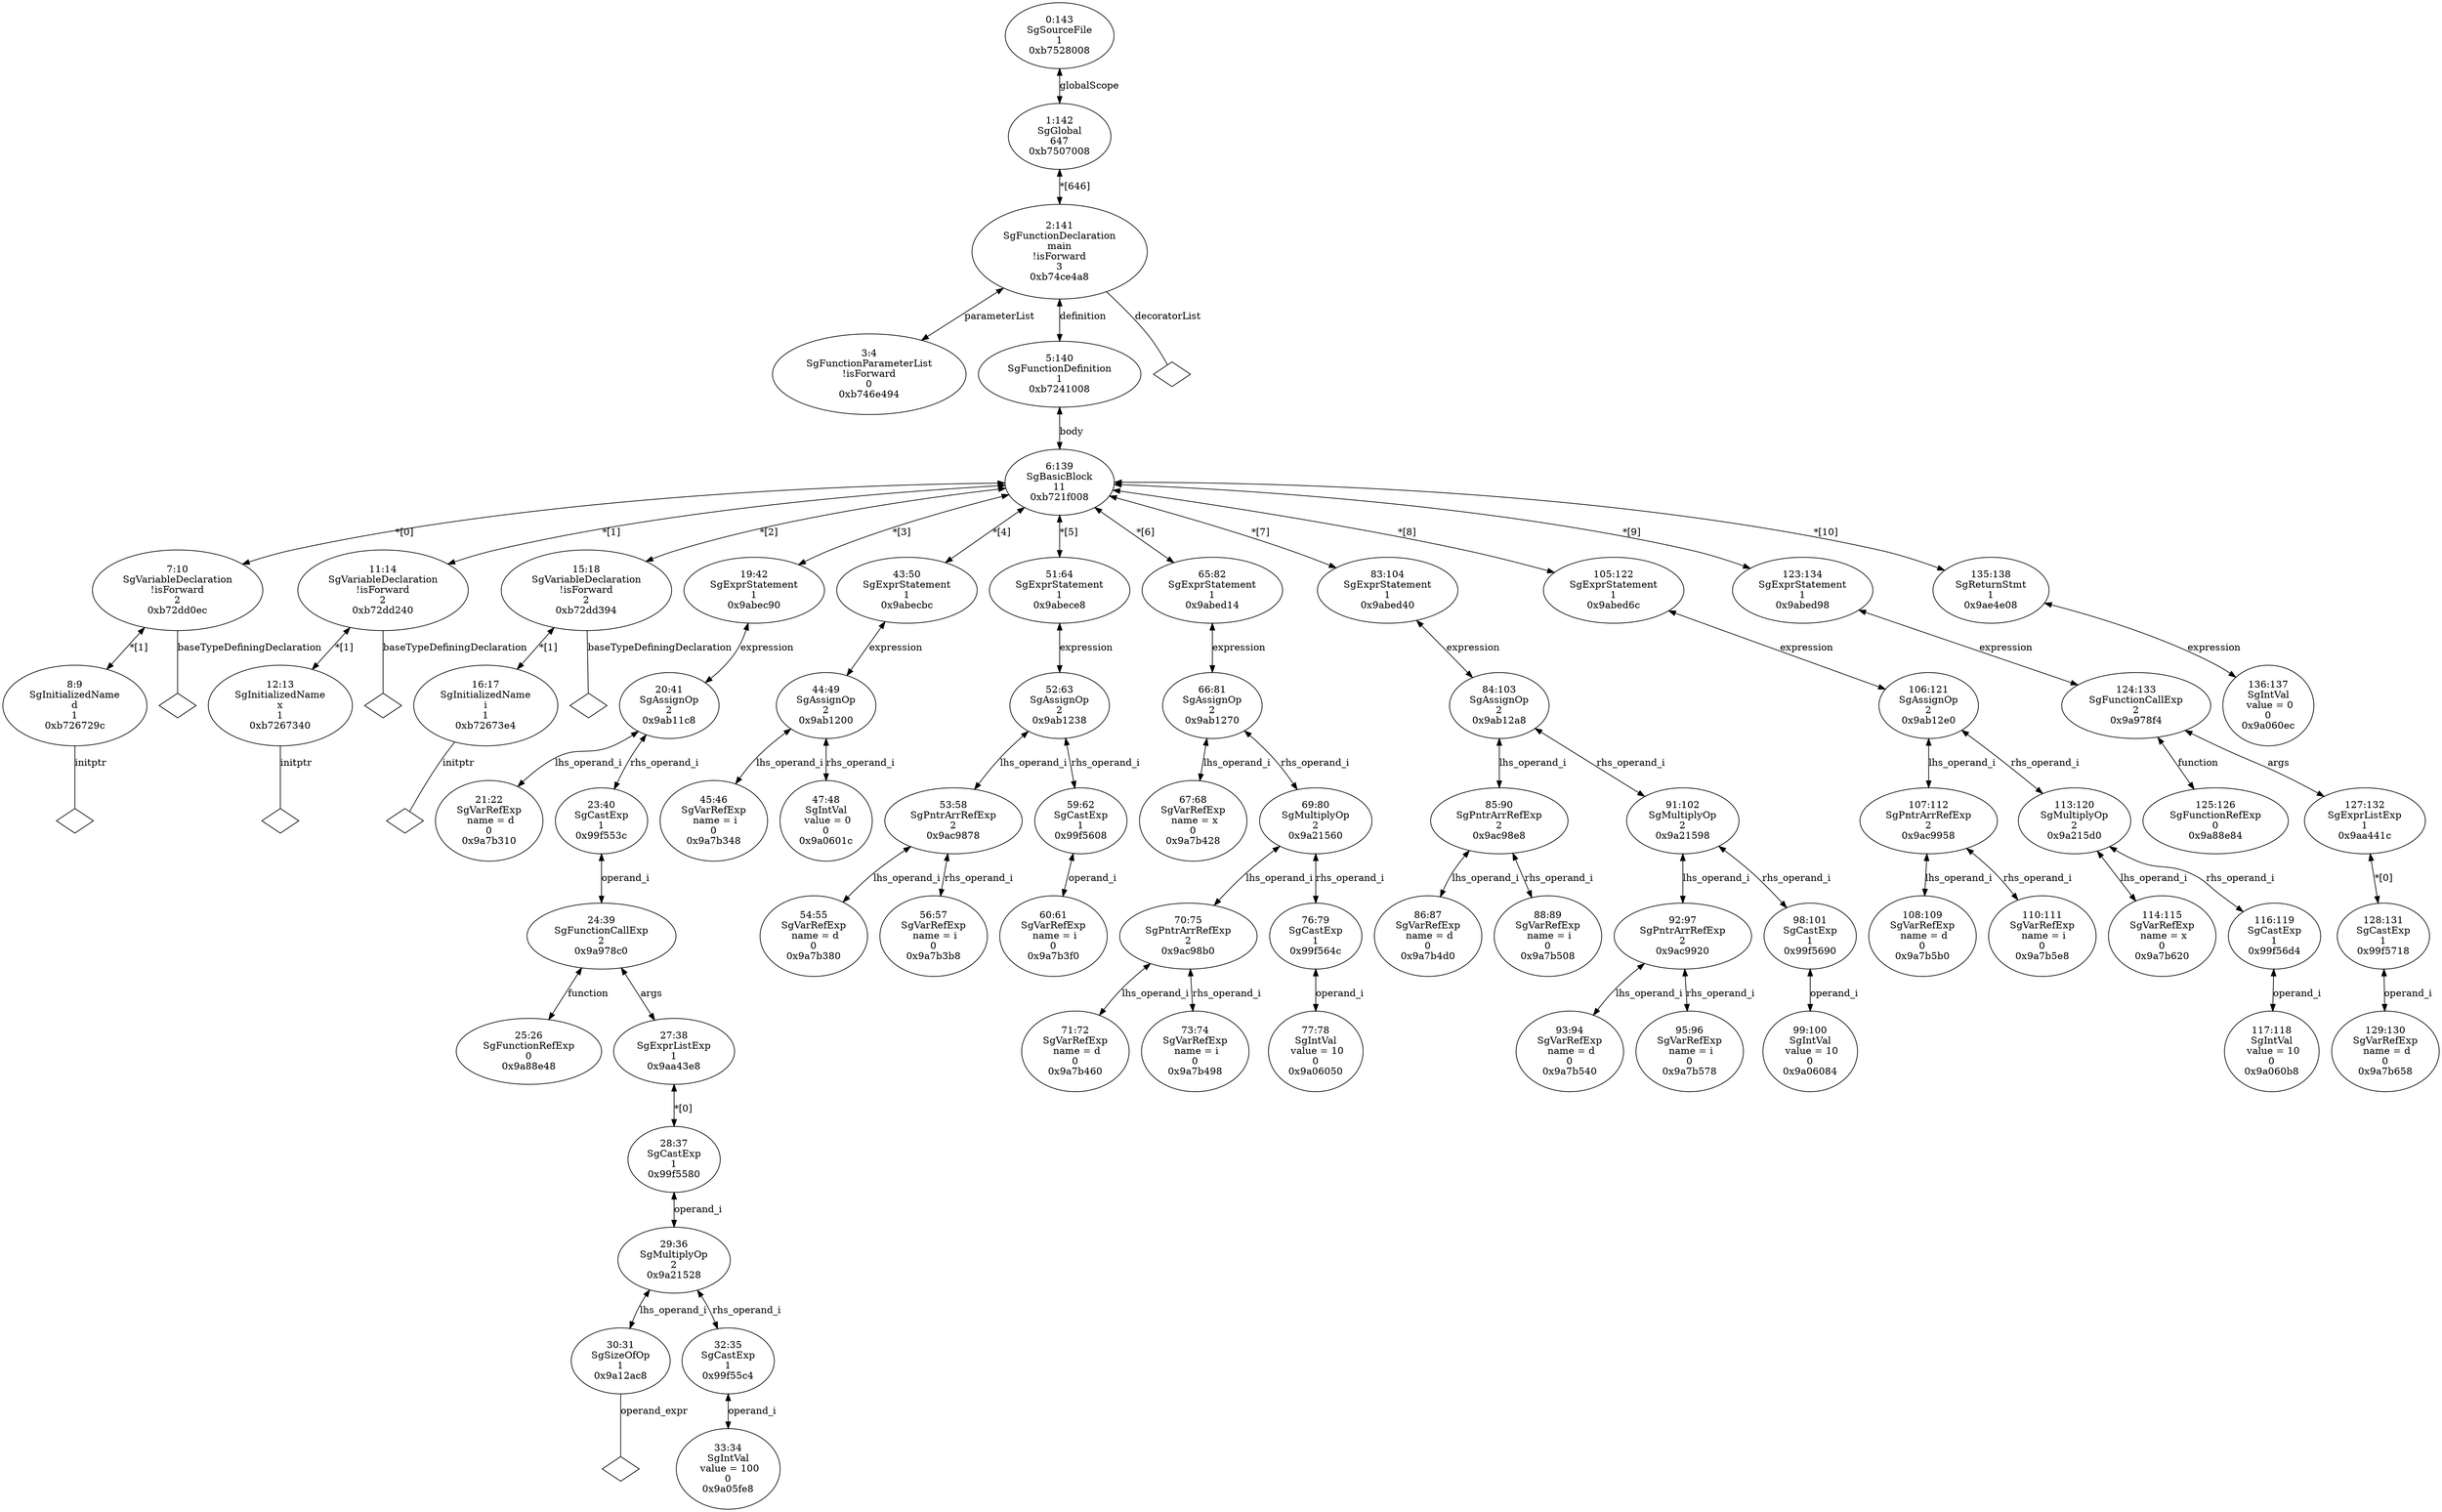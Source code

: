 digraph "G./array-malloc-1d.c.dot" {
"0xb746e494"[label="3:4\nSgFunctionParameterList\n!isForward\n0\n0xb746e494\n" ];
"0xb726729c"[label="8:9\nSgInitializedName\nd\n1\n0xb726729c\n" ];
"0xb726729c" -> "0xb726729c__initptr__null"[label="initptr" dir=none ];
"0xb726729c__initptr__null"[label="" shape=diamond ];
"0xb72dd0ec"[label="7:10\nSgVariableDeclaration\n!isForward\n2\n0xb72dd0ec\n" ];
"0xb72dd0ec" -> "0xb72dd0ec__baseTypeDefiningDeclaration__null"[label="baseTypeDefiningDeclaration" dir=none ];
"0xb72dd0ec__baseTypeDefiningDeclaration__null"[label="" shape=diamond ];
"0xb72dd0ec" -> "0xb726729c"[label="*[1]" dir=both ];
"0xb7267340"[label="12:13\nSgInitializedName\nx\n1\n0xb7267340\n" ];
"0xb7267340" -> "0xb7267340__initptr__null"[label="initptr" dir=none ];
"0xb7267340__initptr__null"[label="" shape=diamond ];
"0xb72dd240"[label="11:14\nSgVariableDeclaration\n!isForward\n2\n0xb72dd240\n" ];
"0xb72dd240" -> "0xb72dd240__baseTypeDefiningDeclaration__null"[label="baseTypeDefiningDeclaration" dir=none ];
"0xb72dd240__baseTypeDefiningDeclaration__null"[label="" shape=diamond ];
"0xb72dd240" -> "0xb7267340"[label="*[1]" dir=both ];
"0xb72673e4"[label="16:17\nSgInitializedName\ni\n1\n0xb72673e4\n" ];
"0xb72673e4" -> "0xb72673e4__initptr__null"[label="initptr" dir=none ];
"0xb72673e4__initptr__null"[label="" shape=diamond ];
"0xb72dd394"[label="15:18\nSgVariableDeclaration\n!isForward\n2\n0xb72dd394\n" ];
"0xb72dd394" -> "0xb72dd394__baseTypeDefiningDeclaration__null"[label="baseTypeDefiningDeclaration" dir=none ];
"0xb72dd394__baseTypeDefiningDeclaration__null"[label="" shape=diamond ];
"0xb72dd394" -> "0xb72673e4"[label="*[1]" dir=both ];
"0x9a7b310"[label="21:22\nSgVarRefExp\n name = d\n0\n0x9a7b310\n" ];
"0x9a88e48"[label="25:26\nSgFunctionRefExp\n0\n0x9a88e48\n" ];
"0x9a12ac8"[label="30:31\nSgSizeOfOp\n1\n0x9a12ac8\n" ];
"0x9a12ac8" -> "0x9a12ac8__operand_expr__null"[label="operand_expr" dir=none ];
"0x9a12ac8__operand_expr__null"[label="" shape=diamond ];
"0x9a05fe8"[label="33:34\nSgIntVal\n value = 100\n0\n0x9a05fe8\n" ];
"0x99f55c4"[label="32:35\nSgCastExp\n1\n0x99f55c4\n" ];
"0x99f55c4" -> "0x9a05fe8"[label="operand_i" dir=both ];
"0x9a21528"[label="29:36\nSgMultiplyOp\n2\n0x9a21528\n" ];
"0x9a21528" -> "0x9a12ac8"[label="lhs_operand_i" dir=both ];
"0x9a21528" -> "0x99f55c4"[label="rhs_operand_i" dir=both ];
"0x99f5580"[label="28:37\nSgCastExp\n1\n0x99f5580\n" ];
"0x99f5580" -> "0x9a21528"[label="operand_i" dir=both ];
"0x9aa43e8"[label="27:38\nSgExprListExp\n1\n0x9aa43e8\n" ];
"0x9aa43e8" -> "0x99f5580"[label="*[0]" dir=both ];
"0x9a978c0"[label="24:39\nSgFunctionCallExp\n2\n0x9a978c0\n" ];
"0x9a978c0" -> "0x9a88e48"[label="function" dir=both ];
"0x9a978c0" -> "0x9aa43e8"[label="args" dir=both ];
"0x99f553c"[label="23:40\nSgCastExp\n1\n0x99f553c\n" ];
"0x99f553c" -> "0x9a978c0"[label="operand_i" dir=both ];
"0x9ab11c8"[label="20:41\nSgAssignOp\n2\n0x9ab11c8\n" ];
"0x9ab11c8" -> "0x9a7b310"[label="lhs_operand_i" dir=both ];
"0x9ab11c8" -> "0x99f553c"[label="rhs_operand_i" dir=both ];
"0x9abec90"[label="19:42\nSgExprStatement\n1\n0x9abec90\n" ];
"0x9abec90" -> "0x9ab11c8"[label="expression" dir=both ];
"0x9a7b348"[label="45:46\nSgVarRefExp\n name = i\n0\n0x9a7b348\n" ];
"0x9a0601c"[label="47:48\nSgIntVal\n value = 0\n0\n0x9a0601c\n" ];
"0x9ab1200"[label="44:49\nSgAssignOp\n2\n0x9ab1200\n" ];
"0x9ab1200" -> "0x9a7b348"[label="lhs_operand_i" dir=both ];
"0x9ab1200" -> "0x9a0601c"[label="rhs_operand_i" dir=both ];
"0x9abecbc"[label="43:50\nSgExprStatement\n1\n0x9abecbc\n" ];
"0x9abecbc" -> "0x9ab1200"[label="expression" dir=both ];
"0x9a7b380"[label="54:55\nSgVarRefExp\n name = d\n0\n0x9a7b380\n" ];
"0x9a7b3b8"[label="56:57\nSgVarRefExp\n name = i\n0\n0x9a7b3b8\n" ];
"0x9ac9878"[label="53:58\nSgPntrArrRefExp\n2\n0x9ac9878\n" ];
"0x9ac9878" -> "0x9a7b380"[label="lhs_operand_i" dir=both ];
"0x9ac9878" -> "0x9a7b3b8"[label="rhs_operand_i" dir=both ];
"0x9a7b3f0"[label="60:61\nSgVarRefExp\n name = i\n0\n0x9a7b3f0\n" ];
"0x99f5608"[label="59:62\nSgCastExp\n1\n0x99f5608\n" ];
"0x99f5608" -> "0x9a7b3f0"[label="operand_i" dir=both ];
"0x9ab1238"[label="52:63\nSgAssignOp\n2\n0x9ab1238\n" ];
"0x9ab1238" -> "0x9ac9878"[label="lhs_operand_i" dir=both ];
"0x9ab1238" -> "0x99f5608"[label="rhs_operand_i" dir=both ];
"0x9abece8"[label="51:64\nSgExprStatement\n1\n0x9abece8\n" ];
"0x9abece8" -> "0x9ab1238"[label="expression" dir=both ];
"0x9a7b428"[label="67:68\nSgVarRefExp\n name = x\n0\n0x9a7b428\n" ];
"0x9a7b460"[label="71:72\nSgVarRefExp\n name = d\n0\n0x9a7b460\n" ];
"0x9a7b498"[label="73:74\nSgVarRefExp\n name = i\n0\n0x9a7b498\n" ];
"0x9ac98b0"[label="70:75\nSgPntrArrRefExp\n2\n0x9ac98b0\n" ];
"0x9ac98b0" -> "0x9a7b460"[label="lhs_operand_i" dir=both ];
"0x9ac98b0" -> "0x9a7b498"[label="rhs_operand_i" dir=both ];
"0x9a06050"[label="77:78\nSgIntVal\n value = 10\n0\n0x9a06050\n" ];
"0x99f564c"[label="76:79\nSgCastExp\n1\n0x99f564c\n" ];
"0x99f564c" -> "0x9a06050"[label="operand_i" dir=both ];
"0x9a21560"[label="69:80\nSgMultiplyOp\n2\n0x9a21560\n" ];
"0x9a21560" -> "0x9ac98b0"[label="lhs_operand_i" dir=both ];
"0x9a21560" -> "0x99f564c"[label="rhs_operand_i" dir=both ];
"0x9ab1270"[label="66:81\nSgAssignOp\n2\n0x9ab1270\n" ];
"0x9ab1270" -> "0x9a7b428"[label="lhs_operand_i" dir=both ];
"0x9ab1270" -> "0x9a21560"[label="rhs_operand_i" dir=both ];
"0x9abed14"[label="65:82\nSgExprStatement\n1\n0x9abed14\n" ];
"0x9abed14" -> "0x9ab1270"[label="expression" dir=both ];
"0x9a7b4d0"[label="86:87\nSgVarRefExp\n name = d\n0\n0x9a7b4d0\n" ];
"0x9a7b508"[label="88:89\nSgVarRefExp\n name = i\n0\n0x9a7b508\n" ];
"0x9ac98e8"[label="85:90\nSgPntrArrRefExp\n2\n0x9ac98e8\n" ];
"0x9ac98e8" -> "0x9a7b4d0"[label="lhs_operand_i" dir=both ];
"0x9ac98e8" -> "0x9a7b508"[label="rhs_operand_i" dir=both ];
"0x9a7b540"[label="93:94\nSgVarRefExp\n name = d\n0\n0x9a7b540\n" ];
"0x9a7b578"[label="95:96\nSgVarRefExp\n name = i\n0\n0x9a7b578\n" ];
"0x9ac9920"[label="92:97\nSgPntrArrRefExp\n2\n0x9ac9920\n" ];
"0x9ac9920" -> "0x9a7b540"[label="lhs_operand_i" dir=both ];
"0x9ac9920" -> "0x9a7b578"[label="rhs_operand_i" dir=both ];
"0x9a06084"[label="99:100\nSgIntVal\n value = 10\n0\n0x9a06084\n" ];
"0x99f5690"[label="98:101\nSgCastExp\n1\n0x99f5690\n" ];
"0x99f5690" -> "0x9a06084"[label="operand_i" dir=both ];
"0x9a21598"[label="91:102\nSgMultiplyOp\n2\n0x9a21598\n" ];
"0x9a21598" -> "0x9ac9920"[label="lhs_operand_i" dir=both ];
"0x9a21598" -> "0x99f5690"[label="rhs_operand_i" dir=both ];
"0x9ab12a8"[label="84:103\nSgAssignOp\n2\n0x9ab12a8\n" ];
"0x9ab12a8" -> "0x9ac98e8"[label="lhs_operand_i" dir=both ];
"0x9ab12a8" -> "0x9a21598"[label="rhs_operand_i" dir=both ];
"0x9abed40"[label="83:104\nSgExprStatement\n1\n0x9abed40\n" ];
"0x9abed40" -> "0x9ab12a8"[label="expression" dir=both ];
"0x9a7b5b0"[label="108:109\nSgVarRefExp\n name = d\n0\n0x9a7b5b0\n" ];
"0x9a7b5e8"[label="110:111\nSgVarRefExp\n name = i\n0\n0x9a7b5e8\n" ];
"0x9ac9958"[label="107:112\nSgPntrArrRefExp\n2\n0x9ac9958\n" ];
"0x9ac9958" -> "0x9a7b5b0"[label="lhs_operand_i" dir=both ];
"0x9ac9958" -> "0x9a7b5e8"[label="rhs_operand_i" dir=both ];
"0x9a7b620"[label="114:115\nSgVarRefExp\n name = x\n0\n0x9a7b620\n" ];
"0x9a060b8"[label="117:118\nSgIntVal\n value = 10\n0\n0x9a060b8\n" ];
"0x99f56d4"[label="116:119\nSgCastExp\n1\n0x99f56d4\n" ];
"0x99f56d4" -> "0x9a060b8"[label="operand_i" dir=both ];
"0x9a215d0"[label="113:120\nSgMultiplyOp\n2\n0x9a215d0\n" ];
"0x9a215d0" -> "0x9a7b620"[label="lhs_operand_i" dir=both ];
"0x9a215d0" -> "0x99f56d4"[label="rhs_operand_i" dir=both ];
"0x9ab12e0"[label="106:121\nSgAssignOp\n2\n0x9ab12e0\n" ];
"0x9ab12e0" -> "0x9ac9958"[label="lhs_operand_i" dir=both ];
"0x9ab12e0" -> "0x9a215d0"[label="rhs_operand_i" dir=both ];
"0x9abed6c"[label="105:122\nSgExprStatement\n1\n0x9abed6c\n" ];
"0x9abed6c" -> "0x9ab12e0"[label="expression" dir=both ];
"0x9a88e84"[label="125:126\nSgFunctionRefExp\n0\n0x9a88e84\n" ];
"0x9a7b658"[label="129:130\nSgVarRefExp\n name = d\n0\n0x9a7b658\n" ];
"0x99f5718"[label="128:131\nSgCastExp\n1\n0x99f5718\n" ];
"0x99f5718" -> "0x9a7b658"[label="operand_i" dir=both ];
"0x9aa441c"[label="127:132\nSgExprListExp\n1\n0x9aa441c\n" ];
"0x9aa441c" -> "0x99f5718"[label="*[0]" dir=both ];
"0x9a978f4"[label="124:133\nSgFunctionCallExp\n2\n0x9a978f4\n" ];
"0x9a978f4" -> "0x9a88e84"[label="function" dir=both ];
"0x9a978f4" -> "0x9aa441c"[label="args" dir=both ];
"0x9abed98"[label="123:134\nSgExprStatement\n1\n0x9abed98\n" ];
"0x9abed98" -> "0x9a978f4"[label="expression" dir=both ];
"0x9a060ec"[label="136:137\nSgIntVal\n value = 0\n0\n0x9a060ec\n" ];
"0x9ae4e08"[label="135:138\nSgReturnStmt\n1\n0x9ae4e08\n" ];
"0x9ae4e08" -> "0x9a060ec"[label="expression" dir=both ];
"0xb721f008"[label="6:139\nSgBasicBlock\n11\n0xb721f008\n" ];
"0xb721f008" -> "0xb72dd0ec"[label="*[0]" dir=both ];
"0xb721f008" -> "0xb72dd240"[label="*[1]" dir=both ];
"0xb721f008" -> "0xb72dd394"[label="*[2]" dir=both ];
"0xb721f008" -> "0x9abec90"[label="*[3]" dir=both ];
"0xb721f008" -> "0x9abecbc"[label="*[4]" dir=both ];
"0xb721f008" -> "0x9abece8"[label="*[5]" dir=both ];
"0xb721f008" -> "0x9abed14"[label="*[6]" dir=both ];
"0xb721f008" -> "0x9abed40"[label="*[7]" dir=both ];
"0xb721f008" -> "0x9abed6c"[label="*[8]" dir=both ];
"0xb721f008" -> "0x9abed98"[label="*[9]" dir=both ];
"0xb721f008" -> "0x9ae4e08"[label="*[10]" dir=both ];
"0xb7241008"[label="5:140\nSgFunctionDefinition\n1\n0xb7241008\n" ];
"0xb7241008" -> "0xb721f008"[label="body" dir=both ];
"0xb74ce4a8"[label="2:141\nSgFunctionDeclaration\nmain\n!isForward\n3\n0xb74ce4a8\n" ];
"0xb74ce4a8" -> "0xb746e494"[label="parameterList" dir=both ];
"0xb74ce4a8" -> "0xb74ce4a8__decoratorList__null"[label="decoratorList" dir=none ];
"0xb74ce4a8__decoratorList__null"[label="" shape=diamond ];
"0xb74ce4a8" -> "0xb7241008"[label="definition" dir=both ];
"0xb7507008"[label="1:142\nSgGlobal\n647\n0xb7507008\n" ];
"0xb7507008" -> "0xb74ce4a8"[label="*[646]" dir=both ];
"0xb7528008"[label="0:143\nSgSourceFile\n1\n0xb7528008\n" ];
"0xb7528008" -> "0xb7507008"[label="globalScope" dir=both ];
}

